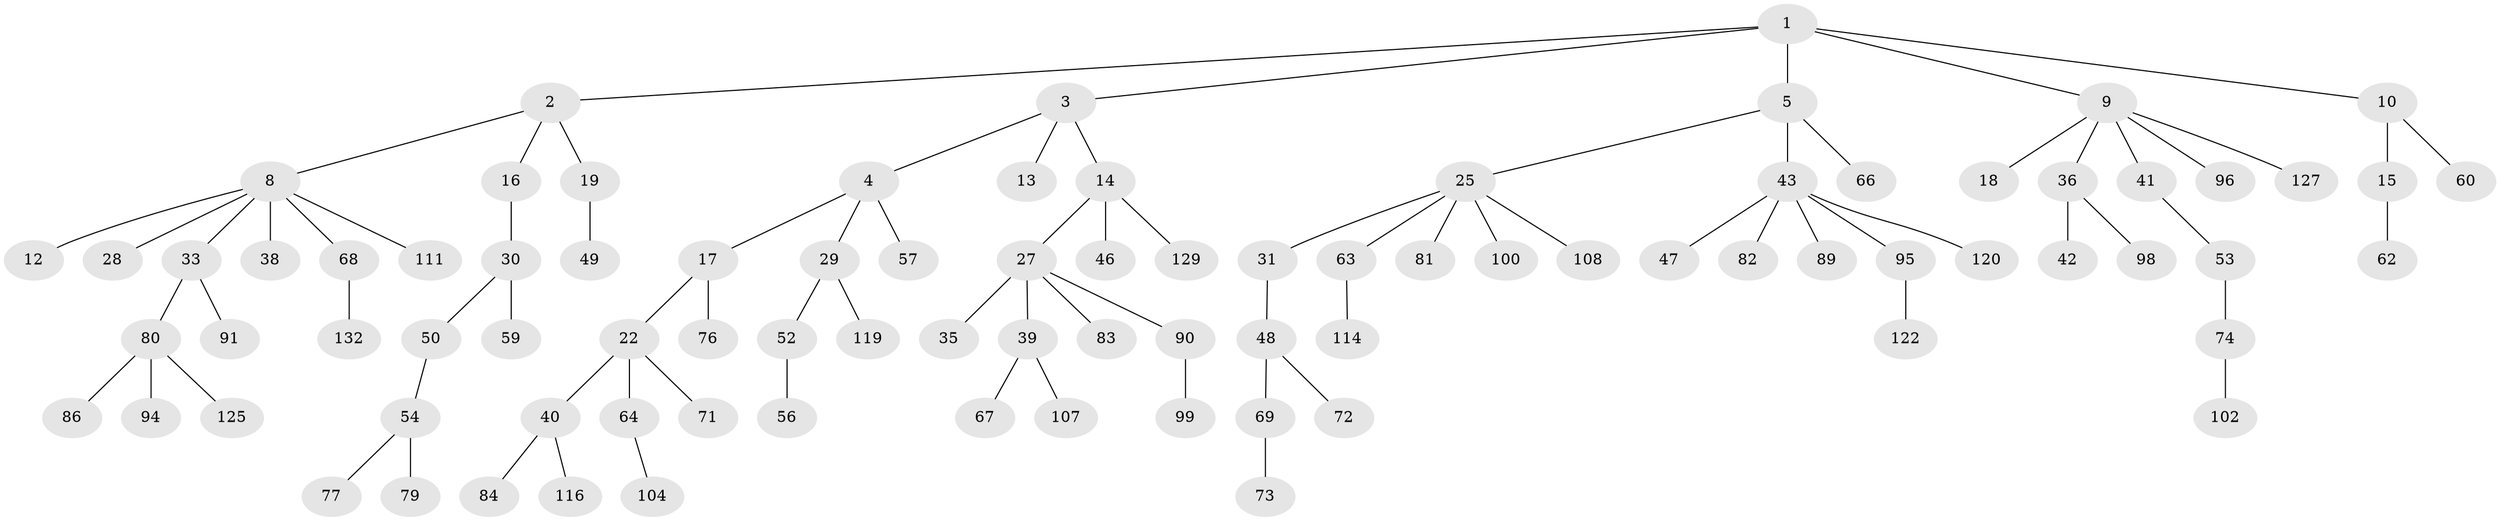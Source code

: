 // original degree distribution, {6: 0.015151515151515152, 3: 0.12878787878787878, 5: 0.045454545454545456, 4: 0.06818181818181818, 1: 0.4772727272727273, 2: 0.26515151515151514}
// Generated by graph-tools (version 1.1) at 2025/11/02/27/25 16:11:27]
// undirected, 87 vertices, 86 edges
graph export_dot {
graph [start="1"]
  node [color=gray90,style=filled];
  1 [super="+44"];
  2 [super="+7"];
  3 [super="+6"];
  4 [super="+21"];
  5 [super="+26"];
  8 [super="+11"];
  9 [super="+20"];
  10 [super="+128"];
  12;
  13;
  14 [super="+24"];
  15 [super="+51"];
  16 [super="+70"];
  17 [super="+65"];
  18;
  19;
  22 [super="+23"];
  25 [super="+55"];
  27;
  28;
  29 [super="+32"];
  30 [super="+34"];
  31 [super="+75"];
  33;
  35;
  36 [super="+37"];
  38;
  39 [super="+58"];
  40 [super="+61"];
  41;
  42 [super="+110"];
  43 [super="+45"];
  46;
  47;
  48 [super="+78"];
  49 [super="+121"];
  50;
  52;
  53;
  54 [super="+87"];
  56 [super="+106"];
  57 [super="+92"];
  59;
  60;
  62 [super="+101"];
  63;
  64 [super="+115"];
  66 [super="+130"];
  67 [super="+126"];
  68 [super="+113"];
  69 [super="+124"];
  71 [super="+117"];
  72;
  73;
  74 [super="+85"];
  76;
  77 [super="+105"];
  79;
  80 [super="+88"];
  81 [super="+123"];
  82;
  83 [super="+131"];
  84 [super="+109"];
  86;
  89 [super="+103"];
  90 [super="+97"];
  91 [super="+93"];
  94;
  95;
  96;
  98 [super="+118"];
  99 [super="+112"];
  100;
  102;
  104;
  107;
  108;
  111;
  114;
  116;
  119;
  120;
  122;
  125;
  127;
  129;
  132;
  1 -- 2;
  1 -- 3;
  1 -- 5;
  1 -- 9;
  1 -- 10;
  2 -- 19;
  2 -- 8;
  2 -- 16;
  3 -- 4;
  3 -- 13;
  3 -- 14;
  4 -- 17;
  4 -- 57;
  4 -- 29;
  5 -- 25;
  5 -- 66;
  5 -- 43;
  8 -- 38;
  8 -- 111;
  8 -- 33;
  8 -- 68;
  8 -- 12;
  8 -- 28;
  9 -- 18;
  9 -- 36;
  9 -- 96;
  9 -- 127;
  9 -- 41;
  10 -- 15;
  10 -- 60;
  14 -- 27;
  14 -- 46;
  14 -- 129;
  15 -- 62;
  16 -- 30;
  17 -- 22;
  17 -- 76;
  19 -- 49;
  22 -- 40;
  22 -- 64;
  22 -- 71;
  25 -- 31;
  25 -- 81;
  25 -- 108;
  25 -- 100;
  25 -- 63;
  27 -- 35;
  27 -- 39;
  27 -- 83;
  27 -- 90;
  29 -- 52;
  29 -- 119;
  30 -- 50;
  30 -- 59;
  31 -- 48;
  33 -- 80;
  33 -- 91;
  36 -- 42;
  36 -- 98;
  39 -- 67;
  39 -- 107;
  40 -- 116;
  40 -- 84;
  41 -- 53;
  43 -- 47;
  43 -- 89;
  43 -- 95;
  43 -- 120;
  43 -- 82;
  48 -- 69;
  48 -- 72;
  50 -- 54;
  52 -- 56;
  53 -- 74;
  54 -- 77;
  54 -- 79;
  63 -- 114;
  64 -- 104;
  68 -- 132;
  69 -- 73;
  74 -- 102;
  80 -- 86;
  80 -- 94;
  80 -- 125;
  90 -- 99;
  95 -- 122;
}
